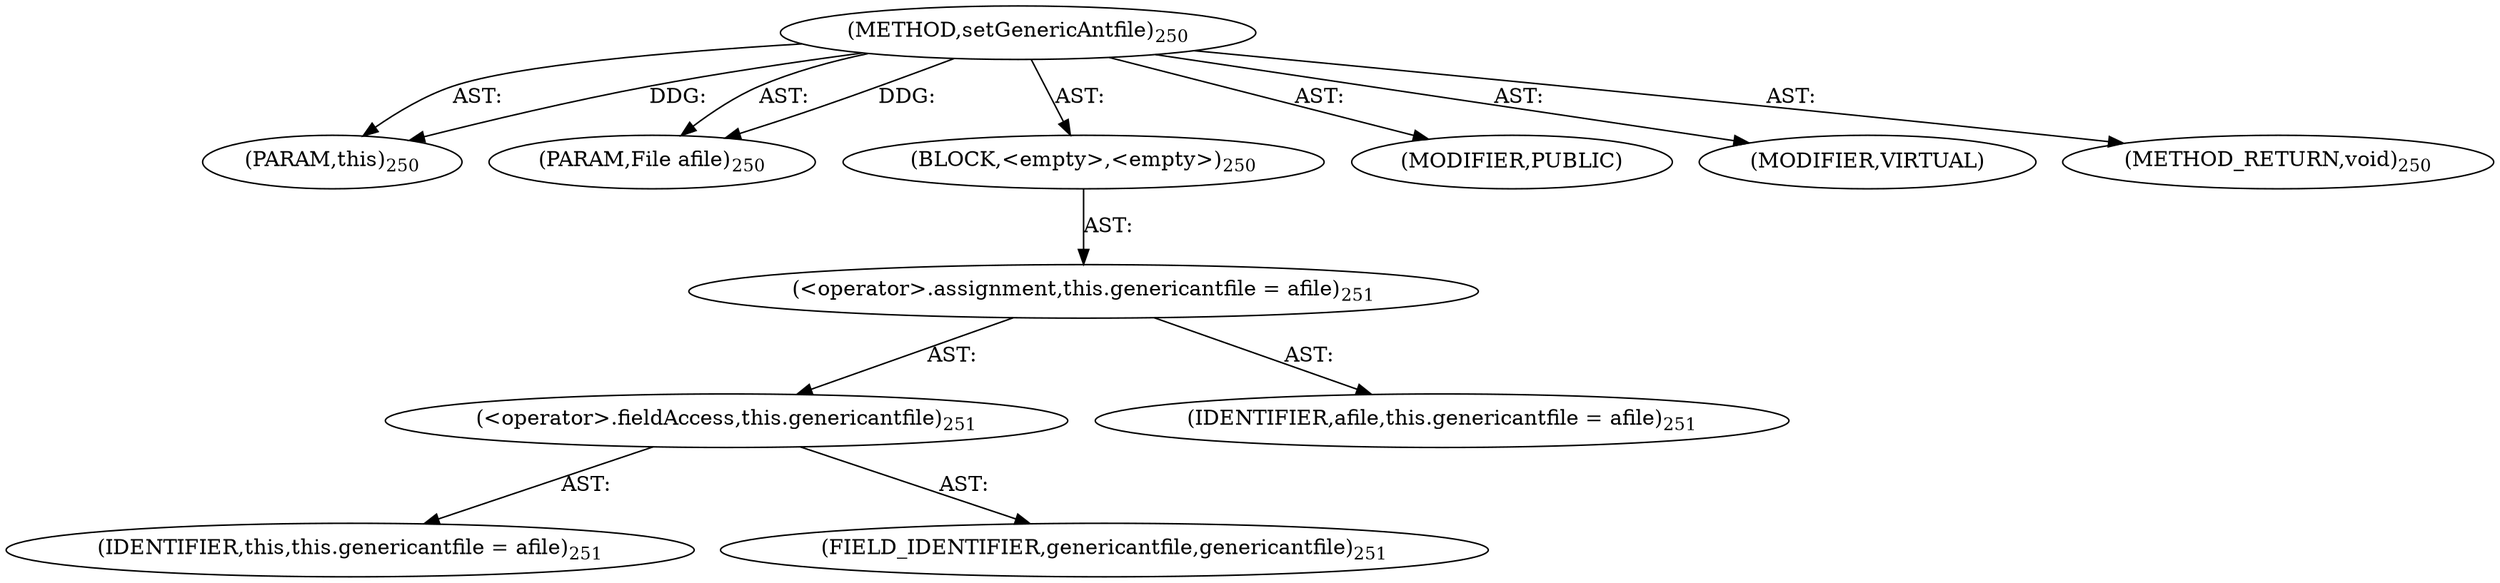 digraph "setGenericAntfile" {  
"111669149699" [label = <(METHOD,setGenericAntfile)<SUB>250</SUB>> ]
"115964116995" [label = <(PARAM,this)<SUB>250</SUB>> ]
"115964117013" [label = <(PARAM,File afile)<SUB>250</SUB>> ]
"25769803807" [label = <(BLOCK,&lt;empty&gt;,&lt;empty&gt;)<SUB>250</SUB>> ]
"30064771188" [label = <(&lt;operator&gt;.assignment,this.genericantfile = afile)<SUB>251</SUB>> ]
"30064771189" [label = <(&lt;operator&gt;.fieldAccess,this.genericantfile)<SUB>251</SUB>> ]
"68719476746" [label = <(IDENTIFIER,this,this.genericantfile = afile)<SUB>251</SUB>> ]
"55834574864" [label = <(FIELD_IDENTIFIER,genericantfile,genericantfile)<SUB>251</SUB>> ]
"68719476857" [label = <(IDENTIFIER,afile,this.genericantfile = afile)<SUB>251</SUB>> ]
"133143986193" [label = <(MODIFIER,PUBLIC)> ]
"133143986194" [label = <(MODIFIER,VIRTUAL)> ]
"128849018883" [label = <(METHOD_RETURN,void)<SUB>250</SUB>> ]
  "111669149699" -> "115964116995"  [ label = "AST: "] 
  "111669149699" -> "115964117013"  [ label = "AST: "] 
  "111669149699" -> "25769803807"  [ label = "AST: "] 
  "111669149699" -> "133143986193"  [ label = "AST: "] 
  "111669149699" -> "133143986194"  [ label = "AST: "] 
  "111669149699" -> "128849018883"  [ label = "AST: "] 
  "25769803807" -> "30064771188"  [ label = "AST: "] 
  "30064771188" -> "30064771189"  [ label = "AST: "] 
  "30064771188" -> "68719476857"  [ label = "AST: "] 
  "30064771189" -> "68719476746"  [ label = "AST: "] 
  "30064771189" -> "55834574864"  [ label = "AST: "] 
  "111669149699" -> "115964116995"  [ label = "DDG: "] 
  "111669149699" -> "115964117013"  [ label = "DDG: "] 
}
